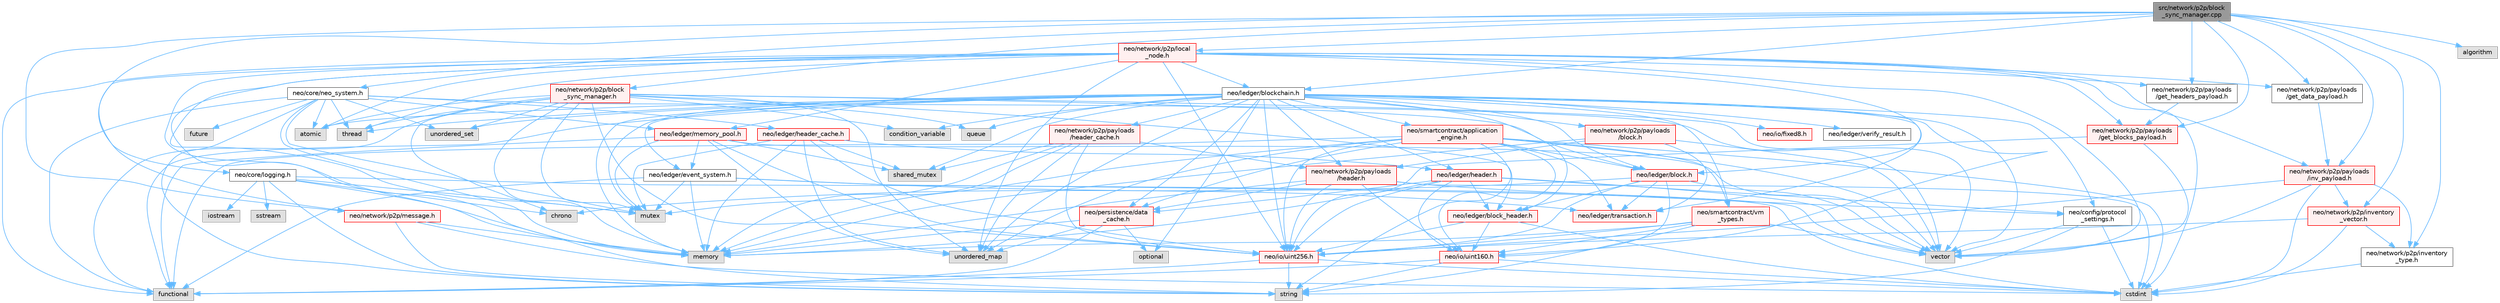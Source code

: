 digraph "src/network/p2p/block_sync_manager.cpp"
{
 // LATEX_PDF_SIZE
  bgcolor="transparent";
  edge [fontname=Helvetica,fontsize=10,labelfontname=Helvetica,labelfontsize=10];
  node [fontname=Helvetica,fontsize=10,shape=box,height=0.2,width=0.4];
  Node1 [id="Node000001",label="src/network/p2p/block\l_sync_manager.cpp",height=0.2,width=0.4,color="gray40", fillcolor="grey60", style="filled", fontcolor="black",tooltip=" "];
  Node1 -> Node2 [id="edge1_Node000001_Node000002",color="steelblue1",style="solid",tooltip=" "];
  Node2 [id="Node000002",label="neo/core/logging.h",height=0.2,width=0.4,color="grey40", fillcolor="white", style="filled",URL="$core_2logging_8h.html",tooltip=" "];
  Node2 -> Node3 [id="edge2_Node000002_Node000003",color="steelblue1",style="solid",tooltip=" "];
  Node3 [id="Node000003",label="chrono",height=0.2,width=0.4,color="grey60", fillcolor="#E0E0E0", style="filled",tooltip=" "];
  Node2 -> Node4 [id="edge3_Node000002_Node000004",color="steelblue1",style="solid",tooltip=" "];
  Node4 [id="Node000004",label="cstdint",height=0.2,width=0.4,color="grey60", fillcolor="#E0E0E0", style="filled",tooltip=" "];
  Node2 -> Node5 [id="edge4_Node000002_Node000005",color="steelblue1",style="solid",tooltip=" "];
  Node5 [id="Node000005",label="memory",height=0.2,width=0.4,color="grey60", fillcolor="#E0E0E0", style="filled",tooltip=" "];
  Node2 -> Node6 [id="edge5_Node000002_Node000006",color="steelblue1",style="solid",tooltip=" "];
  Node6 [id="Node000006",label="sstream",height=0.2,width=0.4,color="grey60", fillcolor="#E0E0E0", style="filled",tooltip=" "];
  Node2 -> Node7 [id="edge6_Node000002_Node000007",color="steelblue1",style="solid",tooltip=" "];
  Node7 [id="Node000007",label="string",height=0.2,width=0.4,color="grey60", fillcolor="#E0E0E0", style="filled",tooltip=" "];
  Node2 -> Node8 [id="edge7_Node000002_Node000008",color="steelblue1",style="solid",tooltip=" "];
  Node8 [id="Node000008",label="iostream",height=0.2,width=0.4,color="grey60", fillcolor="#E0E0E0", style="filled",tooltip=" "];
  Node2 -> Node9 [id="edge8_Node000002_Node000009",color="steelblue1",style="solid",tooltip=" "];
  Node9 [id="Node000009",label="mutex",height=0.2,width=0.4,color="grey60", fillcolor="#E0E0E0", style="filled",tooltip=" "];
  Node1 -> Node10 [id="edge9_Node000001_Node000010",color="steelblue1",style="solid",tooltip=" "];
  Node10 [id="Node000010",label="neo/core/neo_system.h",height=0.2,width=0.4,color="grey40", fillcolor="white", style="filled",URL="$core_2neo__system_8h.html",tooltip=" "];
  Node10 -> Node11 [id="edge10_Node000010_Node000011",color="steelblue1",style="solid",tooltip=" "];
  Node11 [id="Node000011",label="atomic",height=0.2,width=0.4,color="grey60", fillcolor="#E0E0E0", style="filled",tooltip=" "];
  Node10 -> Node12 [id="edge11_Node000010_Node000012",color="steelblue1",style="solid",tooltip=" "];
  Node12 [id="Node000012",label="functional",height=0.2,width=0.4,color="grey60", fillcolor="#E0E0E0", style="filled",tooltip=" "];
  Node10 -> Node13 [id="edge12_Node000010_Node000013",color="steelblue1",style="solid",tooltip=" "];
  Node13 [id="Node000013",label="future",height=0.2,width=0.4,color="grey60", fillcolor="#E0E0E0", style="filled",tooltip=" "];
  Node10 -> Node5 [id="edge13_Node000010_Node000005",color="steelblue1",style="solid",tooltip=" "];
  Node10 -> Node9 [id="edge14_Node000010_Node000009",color="steelblue1",style="solid",tooltip=" "];
  Node10 -> Node7 [id="edge15_Node000010_Node000007",color="steelblue1",style="solid",tooltip=" "];
  Node10 -> Node14 [id="edge16_Node000010_Node000014",color="steelblue1",style="solid",tooltip=" "];
  Node14 [id="Node000014",label="thread",height=0.2,width=0.4,color="grey60", fillcolor="#E0E0E0", style="filled",tooltip=" "];
  Node10 -> Node15 [id="edge17_Node000010_Node000015",color="steelblue1",style="solid",tooltip=" "];
  Node15 [id="Node000015",label="unordered_set",height=0.2,width=0.4,color="grey60", fillcolor="#E0E0E0", style="filled",tooltip=" "];
  Node10 -> Node16 [id="edge18_Node000010_Node000016",color="steelblue1",style="solid",tooltip=" "];
  Node16 [id="Node000016",label="vector",height=0.2,width=0.4,color="grey60", fillcolor="#E0E0E0", style="filled",tooltip=" "];
  Node10 -> Node17 [id="edge19_Node000010_Node000017",color="steelblue1",style="solid",tooltip=" "];
  Node17 [id="Node000017",label="neo/ledger/header_cache.h",height=0.2,width=0.4,color="red", fillcolor="#FFF0F0", style="filled",URL="$ledger_2header__cache_8h.html",tooltip=" "];
  Node17 -> Node18 [id="edge20_Node000017_Node000018",color="steelblue1",style="solid",tooltip=" "];
  Node18 [id="Node000018",label="neo/io/uint256.h",height=0.2,width=0.4,color="red", fillcolor="#FFF0F0", style="filled",URL="$uint256_8h.html",tooltip=" "];
  Node18 -> Node4 [id="edge21_Node000018_Node000004",color="steelblue1",style="solid",tooltip=" "];
  Node18 -> Node12 [id="edge22_Node000018_Node000012",color="steelblue1",style="solid",tooltip=" "];
  Node18 -> Node7 [id="edge23_Node000018_Node000007",color="steelblue1",style="solid",tooltip=" "];
  Node17 -> Node26 [id="edge24_Node000017_Node000026",color="steelblue1",style="solid",tooltip=" "];
  Node26 [id="Node000026",label="neo/ledger/header.h",height=0.2,width=0.4,color="red", fillcolor="#FFF0F0", style="filled",URL="$ledger_2header_8h.html",tooltip=" "];
  Node26 -> Node27 [id="edge25_Node000026_Node000027",color="steelblue1",style="solid",tooltip=" "];
  Node27 [id="Node000027",label="neo/config/protocol\l_settings.h",height=0.2,width=0.4,color="grey40", fillcolor="white", style="filled",URL="$config_2protocol__settings_8h.html",tooltip=" "];
  Node27 -> Node4 [id="edge26_Node000027_Node000004",color="steelblue1",style="solid",tooltip=" "];
  Node27 -> Node7 [id="edge27_Node000027_Node000007",color="steelblue1",style="solid",tooltip=" "];
  Node27 -> Node16 [id="edge28_Node000027_Node000016",color="steelblue1",style="solid",tooltip=" "];
  Node26 -> Node28 [id="edge29_Node000026_Node000028",color="steelblue1",style="solid",tooltip=" "];
  Node28 [id="Node000028",label="neo/io/uint160.h",height=0.2,width=0.4,color="red", fillcolor="#FFF0F0", style="filled",URL="$uint160_8h.html",tooltip=" "];
  Node28 -> Node4 [id="edge30_Node000028_Node000004",color="steelblue1",style="solid",tooltip=" "];
  Node28 -> Node12 [id="edge31_Node000028_Node000012",color="steelblue1",style="solid",tooltip=" "];
  Node28 -> Node7 [id="edge32_Node000028_Node000007",color="steelblue1",style="solid",tooltip=" "];
  Node26 -> Node18 [id="edge33_Node000026_Node000018",color="steelblue1",style="solid",tooltip=" "];
  Node26 -> Node29 [id="edge34_Node000026_Node000029",color="steelblue1",style="solid",tooltip=" "];
  Node29 [id="Node000029",label="neo/ledger/block_header.h",height=0.2,width=0.4,color="red", fillcolor="#FFF0F0", style="filled",URL="$block__header_8h.html",tooltip=" "];
  Node29 -> Node28 [id="edge35_Node000029_Node000028",color="steelblue1",style="solid",tooltip=" "];
  Node29 -> Node18 [id="edge36_Node000029_Node000018",color="steelblue1",style="solid",tooltip=" "];
  Node29 -> Node4 [id="edge37_Node000029_Node000004",color="steelblue1",style="solid",tooltip=" "];
  Node26 -> Node62 [id="edge38_Node000026_Node000062",color="steelblue1",style="solid",tooltip=" "];
  Node62 [id="Node000062",label="neo/persistence/data\l_cache.h",height=0.2,width=0.4,color="red", fillcolor="#FFF0F0", style="filled",URL="$data__cache_8h.html",tooltip=" "];
  Node62 -> Node12 [id="edge39_Node000062_Node000012",color="steelblue1",style="solid",tooltip=" "];
  Node62 -> Node5 [id="edge40_Node000062_Node000005",color="steelblue1",style="solid",tooltip=" "];
  Node62 -> Node64 [id="edge41_Node000062_Node000064",color="steelblue1",style="solid",tooltip=" "];
  Node64 [id="Node000064",label="optional",height=0.2,width=0.4,color="grey60", fillcolor="#E0E0E0", style="filled",tooltip=" "];
  Node62 -> Node48 [id="edge42_Node000062_Node000048",color="steelblue1",style="solid",tooltip=" "];
  Node48 [id="Node000048",label="unordered_map",height=0.2,width=0.4,color="grey60", fillcolor="#E0E0E0", style="filled",tooltip=" "];
  Node26 -> Node5 [id="edge43_Node000026_Node000005",color="steelblue1",style="solid",tooltip=" "];
  Node26 -> Node16 [id="edge44_Node000026_Node000016",color="steelblue1",style="solid",tooltip=" "];
  Node17 -> Node5 [id="edge45_Node000017_Node000005",color="steelblue1",style="solid",tooltip=" "];
  Node17 -> Node9 [id="edge46_Node000017_Node000009",color="steelblue1",style="solid",tooltip=" "];
  Node17 -> Node72 [id="edge47_Node000017_Node000072",color="steelblue1",style="solid",tooltip=" "];
  Node72 [id="Node000072",label="shared_mutex",height=0.2,width=0.4,color="grey60", fillcolor="#E0E0E0", style="filled",tooltip=" "];
  Node17 -> Node48 [id="edge48_Node000017_Node000048",color="steelblue1",style="solid",tooltip=" "];
  Node10 -> Node76 [id="edge49_Node000010_Node000076",color="steelblue1",style="solid",tooltip=" "];
  Node76 [id="Node000076",label="neo/ledger/memory_pool.h",height=0.2,width=0.4,color="red", fillcolor="#FFF0F0", style="filled",URL="$ledger_2memory__pool_8h.html",tooltip=" "];
  Node76 -> Node18 [id="edge50_Node000076_Node000018",color="steelblue1",style="solid",tooltip=" "];
  Node76 -> Node77 [id="edge51_Node000076_Node000077",color="steelblue1",style="solid",tooltip=" "];
  Node77 [id="Node000077",label="neo/ledger/event_system.h",height=0.2,width=0.4,color="grey40", fillcolor="white", style="filled",URL="$event__system_8h.html",tooltip=" "];
  Node77 -> Node12 [id="edge52_Node000077_Node000012",color="steelblue1",style="solid",tooltip=" "];
  Node77 -> Node5 [id="edge53_Node000077_Node000005",color="steelblue1",style="solid",tooltip=" "];
  Node77 -> Node9 [id="edge54_Node000077_Node000009",color="steelblue1",style="solid",tooltip=" "];
  Node77 -> Node16 [id="edge55_Node000077_Node000016",color="steelblue1",style="solid",tooltip=" "];
  Node77 -> Node78 [id="edge56_Node000077_Node000078",color="steelblue1",style="solid",tooltip=" "];
  Node78 [id="Node000078",label="neo/ledger/transaction.h",height=0.2,width=0.4,color="red", fillcolor="#FFF0F0", style="filled",URL="$ledger_2transaction_8h.html",tooltip=" "];
  Node76 -> Node12 [id="edge57_Node000076_Node000012",color="steelblue1",style="solid",tooltip=" "];
  Node76 -> Node9 [id="edge58_Node000076_Node000009",color="steelblue1",style="solid",tooltip=" "];
  Node76 -> Node72 [id="edge59_Node000076_Node000072",color="steelblue1",style="solid",tooltip=" "];
  Node76 -> Node48 [id="edge60_Node000076_Node000048",color="steelblue1",style="solid",tooltip=" "];
  Node76 -> Node16 [id="edge61_Node000076_Node000016",color="steelblue1",style="solid",tooltip=" "];
  Node1 -> Node93 [id="edge62_Node000001_Node000093",color="steelblue1",style="solid",tooltip=" "];
  Node93 [id="Node000093",label="neo/ledger/blockchain.h",height=0.2,width=0.4,color="grey40", fillcolor="white", style="filled",URL="$blockchain_8h.html",tooltip=" "];
  Node93 -> Node94 [id="edge63_Node000093_Node000094",color="steelblue1",style="solid",tooltip=" "];
  Node94 [id="Node000094",label="neo/ledger/block.h",height=0.2,width=0.4,color="red", fillcolor="#FFF0F0", style="filled",URL="$ledger_2block_8h.html",tooltip=" "];
  Node94 -> Node28 [id="edge64_Node000094_Node000028",color="steelblue1",style="solid",tooltip=" "];
  Node94 -> Node18 [id="edge65_Node000094_Node000018",color="steelblue1",style="solid",tooltip=" "];
  Node94 -> Node29 [id="edge66_Node000094_Node000029",color="steelblue1",style="solid",tooltip=" "];
  Node94 -> Node78 [id="edge67_Node000094_Node000078",color="steelblue1",style="solid",tooltip=" "];
  Node94 -> Node3 [id="edge68_Node000094_Node000003",color="steelblue1",style="solid",tooltip=" "];
  Node94 -> Node16 [id="edge69_Node000094_Node000016",color="steelblue1",style="solid",tooltip=" "];
  Node93 -> Node29 [id="edge70_Node000093_Node000029",color="steelblue1",style="solid",tooltip=" "];
  Node93 -> Node77 [id="edge71_Node000093_Node000077",color="steelblue1",style="solid",tooltip=" "];
  Node93 -> Node26 [id="edge72_Node000093_Node000026",color="steelblue1",style="solid",tooltip=" "];
  Node93 -> Node78 [id="edge73_Node000093_Node000078",color="steelblue1",style="solid",tooltip=" "];
  Node93 -> Node95 [id="edge74_Node000093_Node000095",color="steelblue1",style="solid",tooltip=" "];
  Node95 [id="Node000095",label="neo/network/p2p/payloads\l/block.h",height=0.2,width=0.4,color="red", fillcolor="#FFF0F0", style="filled",URL="$network_2p2p_2payloads_2block_8h.html",tooltip=" "];
  Node95 -> Node78 [id="edge75_Node000095_Node000078",color="steelblue1",style="solid",tooltip=" "];
  Node95 -> Node96 [id="edge76_Node000095_Node000096",color="steelblue1",style="solid",tooltip=" "];
  Node96 [id="Node000096",label="neo/network/p2p/payloads\l/header.h",height=0.2,width=0.4,color="red", fillcolor="#FFF0F0", style="filled",URL="$network_2p2p_2payloads_2header_8h.html",tooltip=" "];
  Node96 -> Node27 [id="edge77_Node000096_Node000027",color="steelblue1",style="solid",tooltip=" "];
  Node96 -> Node28 [id="edge78_Node000096_Node000028",color="steelblue1",style="solid",tooltip=" "];
  Node96 -> Node18 [id="edge79_Node000096_Node000018",color="steelblue1",style="solid",tooltip=" "];
  Node96 -> Node62 [id="edge80_Node000096_Node000062",color="steelblue1",style="solid",tooltip=" "];
  Node96 -> Node4 [id="edge81_Node000096_Node000004",color="steelblue1",style="solid",tooltip=" "];
  Node96 -> Node5 [id="edge82_Node000096_Node000005",color="steelblue1",style="solid",tooltip=" "];
  Node95 -> Node5 [id="edge83_Node000095_Node000005",color="steelblue1",style="solid",tooltip=" "];
  Node95 -> Node16 [id="edge84_Node000095_Node000016",color="steelblue1",style="solid",tooltip=" "];
  Node93 -> Node96 [id="edge85_Node000093_Node000096",color="steelblue1",style="solid",tooltip=" "];
  Node93 -> Node97 [id="edge86_Node000093_Node000097",color="steelblue1",style="solid",tooltip=" "];
  Node97 [id="Node000097",label="neo/network/p2p/payloads\l/header_cache.h",height=0.2,width=0.4,color="red", fillcolor="#FFF0F0", style="filled",URL="$network_2p2p_2payloads_2header__cache_8h.html",tooltip=" "];
  Node97 -> Node18 [id="edge87_Node000097_Node000018",color="steelblue1",style="solid",tooltip=" "];
  Node97 -> Node96 [id="edge88_Node000097_Node000096",color="steelblue1",style="solid",tooltip=" "];
  Node97 -> Node5 [id="edge89_Node000097_Node000005",color="steelblue1",style="solid",tooltip=" "];
  Node97 -> Node9 [id="edge90_Node000097_Node000009",color="steelblue1",style="solid",tooltip=" "];
  Node97 -> Node72 [id="edge91_Node000097_Node000072",color="steelblue1",style="solid",tooltip=" "];
  Node97 -> Node48 [id="edge92_Node000097_Node000048",color="steelblue1",style="solid",tooltip=" "];
  Node93 -> Node27 [id="edge93_Node000093_Node000027",color="steelblue1",style="solid",tooltip=" "];
  Node93 -> Node31 [id="edge94_Node000093_Node000031",color="steelblue1",style="solid",tooltip=" "];
  Node31 [id="Node000031",label="neo/io/fixed8.h",height=0.2,width=0.4,color="red", fillcolor="#FFF0F0", style="filled",URL="$io_2fixed8_8h.html",tooltip=" "];
  Node93 -> Node28 [id="edge95_Node000093_Node000028",color="steelblue1",style="solid",tooltip=" "];
  Node93 -> Node18 [id="edge96_Node000093_Node000018",color="steelblue1",style="solid",tooltip=" "];
  Node93 -> Node98 [id="edge97_Node000093_Node000098",color="steelblue1",style="solid",tooltip=" "];
  Node98 [id="Node000098",label="neo/ledger/verify_result.h",height=0.2,width=0.4,color="grey40", fillcolor="white", style="filled",URL="$verify__result_8h.html",tooltip=" "];
  Node93 -> Node62 [id="edge98_Node000093_Node000062",color="steelblue1",style="solid",tooltip=" "];
  Node93 -> Node99 [id="edge99_Node000093_Node000099",color="steelblue1",style="solid",tooltip=" "];
  Node99 [id="Node000099",label="neo/smartcontract/application\l_engine.h",height=0.2,width=0.4,color="red", fillcolor="#FFF0F0", style="filled",URL="$application__engine_8h.html",tooltip=" "];
  Node99 -> Node28 [id="edge100_Node000099_Node000028",color="steelblue1",style="solid",tooltip=" "];
  Node99 -> Node18 [id="edge101_Node000099_Node000018",color="steelblue1",style="solid",tooltip=" "];
  Node99 -> Node94 [id="edge102_Node000099_Node000094",color="steelblue1",style="solid",tooltip=" "];
  Node99 -> Node78 [id="edge103_Node000099_Node000078",color="steelblue1",style="solid",tooltip=" "];
  Node99 -> Node62 [id="edge104_Node000099_Node000062",color="steelblue1",style="solid",tooltip=" "];
  Node99 -> Node119 [id="edge105_Node000099_Node000119",color="steelblue1",style="solid",tooltip=" "];
  Node119 [id="Node000119",label="neo/smartcontract/vm\l_types.h",height=0.2,width=0.4,color="red", fillcolor="#FFF0F0", style="filled",URL="$vm__types_8h.html",tooltip=" "];
  Node119 -> Node28 [id="edge106_Node000119_Node000028",color="steelblue1",style="solid",tooltip=" "];
  Node119 -> Node18 [id="edge107_Node000119_Node000018",color="steelblue1",style="solid",tooltip=" "];
  Node119 -> Node5 [id="edge108_Node000119_Node000005",color="steelblue1",style="solid",tooltip=" "];
  Node119 -> Node7 [id="edge109_Node000119_Node000007",color="steelblue1",style="solid",tooltip=" "];
  Node119 -> Node16 [id="edge110_Node000119_Node000016",color="steelblue1",style="solid",tooltip=" "];
  Node99 -> Node4 [id="edge111_Node000099_Node000004",color="steelblue1",style="solid",tooltip=" "];
  Node99 -> Node12 [id="edge112_Node000099_Node000012",color="steelblue1",style="solid",tooltip=" "];
  Node99 -> Node5 [id="edge113_Node000099_Node000005",color="steelblue1",style="solid",tooltip=" "];
  Node99 -> Node7 [id="edge114_Node000099_Node000007",color="steelblue1",style="solid",tooltip=" "];
  Node99 -> Node48 [id="edge115_Node000099_Node000048",color="steelblue1",style="solid",tooltip=" "];
  Node99 -> Node16 [id="edge116_Node000099_Node000016",color="steelblue1",style="solid",tooltip=" "];
  Node93 -> Node119 [id="edge117_Node000093_Node000119",color="steelblue1",style="solid",tooltip=" "];
  Node93 -> Node11 [id="edge118_Node000093_Node000011",color="steelblue1",style="solid",tooltip=" "];
  Node93 -> Node120 [id="edge119_Node000093_Node000120",color="steelblue1",style="solid",tooltip=" "];
  Node120 [id="Node000120",label="condition_variable",height=0.2,width=0.4,color="grey60", fillcolor="#E0E0E0", style="filled",tooltip=" "];
  Node93 -> Node12 [id="edge120_Node000093_Node000012",color="steelblue1",style="solid",tooltip=" "];
  Node93 -> Node5 [id="edge121_Node000093_Node000005",color="steelblue1",style="solid",tooltip=" "];
  Node93 -> Node9 [id="edge122_Node000093_Node000009",color="steelblue1",style="solid",tooltip=" "];
  Node93 -> Node64 [id="edge123_Node000093_Node000064",color="steelblue1",style="solid",tooltip=" "];
  Node93 -> Node121 [id="edge124_Node000093_Node000121",color="steelblue1",style="solid",tooltip=" "];
  Node121 [id="Node000121",label="queue",height=0.2,width=0.4,color="grey60", fillcolor="#E0E0E0", style="filled",tooltip=" "];
  Node93 -> Node72 [id="edge125_Node000093_Node000072",color="steelblue1",style="solid",tooltip=" "];
  Node93 -> Node14 [id="edge126_Node000093_Node000014",color="steelblue1",style="solid",tooltip=" "];
  Node93 -> Node48 [id="edge127_Node000093_Node000048",color="steelblue1",style="solid",tooltip=" "];
  Node93 -> Node15 [id="edge128_Node000093_Node000015",color="steelblue1",style="solid",tooltip=" "];
  Node93 -> Node16 [id="edge129_Node000093_Node000016",color="steelblue1",style="solid",tooltip=" "];
  Node1 -> Node122 [id="edge130_Node000001_Node000122",color="steelblue1",style="solid",tooltip=" "];
  Node122 [id="Node000122",label="neo/network/p2p/block\l_sync_manager.h",height=0.2,width=0.4,color="red", fillcolor="#FFF0F0", style="filled",URL="$block__sync__manager_8h.html",tooltip=" "];
  Node122 -> Node18 [id="edge131_Node000122_Node000018",color="steelblue1",style="solid",tooltip=" "];
  Node122 -> Node94 [id="edge132_Node000122_Node000094",color="steelblue1",style="solid",tooltip=" "];
  Node122 -> Node29 [id="edge133_Node000122_Node000029",color="steelblue1",style="solid",tooltip=" "];
  Node122 -> Node11 [id="edge134_Node000122_Node000011",color="steelblue1",style="solid",tooltip=" "];
  Node122 -> Node3 [id="edge135_Node000122_Node000003",color="steelblue1",style="solid",tooltip=" "];
  Node122 -> Node120 [id="edge136_Node000122_Node000120",color="steelblue1",style="solid",tooltip=" "];
  Node122 -> Node12 [id="edge137_Node000122_Node000012",color="steelblue1",style="solid",tooltip=" "];
  Node122 -> Node5 [id="edge138_Node000122_Node000005",color="steelblue1",style="solid",tooltip=" "];
  Node122 -> Node9 [id="edge139_Node000122_Node000009",color="steelblue1",style="solid",tooltip=" "];
  Node122 -> Node121 [id="edge140_Node000122_Node000121",color="steelblue1",style="solid",tooltip=" "];
  Node122 -> Node14 [id="edge141_Node000122_Node000014",color="steelblue1",style="solid",tooltip=" "];
  Node122 -> Node48 [id="edge142_Node000122_Node000048",color="steelblue1",style="solid",tooltip=" "];
  Node122 -> Node15 [id="edge143_Node000122_Node000015",color="steelblue1",style="solid",tooltip=" "];
  Node122 -> Node16 [id="edge144_Node000122_Node000016",color="steelblue1",style="solid",tooltip=" "];
  Node1 -> Node89 [id="edge145_Node000001_Node000089",color="steelblue1",style="solid",tooltip=" "];
  Node89 [id="Node000089",label="neo/network/p2p/inventory\l_type.h",height=0.2,width=0.4,color="grey40", fillcolor="white", style="filled",URL="$p2p_2inventory__type_8h.html",tooltip=" "];
  Node89 -> Node4 [id="edge146_Node000089_Node000004",color="steelblue1",style="solid",tooltip=" "];
  Node1 -> Node139 [id="edge147_Node000001_Node000139",color="steelblue1",style="solid",tooltip=" "];
  Node139 [id="Node000139",label="neo/network/p2p/inventory\l_vector.h",height=0.2,width=0.4,color="red", fillcolor="#FFF0F0", style="filled",URL="$p2p_2inventory__vector_8h.html",tooltip=" "];
  Node139 -> Node18 [id="edge148_Node000139_Node000018",color="steelblue1",style="solid",tooltip=" "];
  Node139 -> Node89 [id="edge149_Node000139_Node000089",color="steelblue1",style="solid",tooltip=" "];
  Node139 -> Node4 [id="edge150_Node000139_Node000004",color="steelblue1",style="solid",tooltip=" "];
  Node1 -> Node146 [id="edge151_Node000001_Node000146",color="steelblue1",style="solid",tooltip=" "];
  Node146 [id="Node000146",label="neo/network/p2p/local\l_node.h",height=0.2,width=0.4,color="red", fillcolor="#FFF0F0", style="filled",URL="$local__node_8h.html",tooltip=" "];
  Node146 -> Node18 [id="edge152_Node000146_Node000018",color="steelblue1",style="solid",tooltip=" "];
  Node146 -> Node94 [id="edge153_Node000146_Node000094",color="steelblue1",style="solid",tooltip=" "];
  Node146 -> Node93 [id="edge154_Node000146_Node000093",color="steelblue1",style="solid",tooltip=" "];
  Node146 -> Node76 [id="edge155_Node000146_Node000076",color="steelblue1",style="solid",tooltip=" "];
  Node146 -> Node127 [id="edge156_Node000146_Node000127",color="steelblue1",style="solid",tooltip=" "];
  Node127 [id="Node000127",label="neo/network/p2p/message.h",height=0.2,width=0.4,color="red", fillcolor="#FFF0F0", style="filled",URL="$message_8h.html",tooltip=" "];
  Node127 -> Node4 [id="edge157_Node000127_Node000004",color="steelblue1",style="solid",tooltip=" "];
  Node127 -> Node5 [id="edge158_Node000127_Node000005",color="steelblue1",style="solid",tooltip=" "];
  Node127 -> Node7 [id="edge159_Node000127_Node000007",color="steelblue1",style="solid",tooltip=" "];
  Node146 -> Node136 [id="edge160_Node000146_Node000136",color="steelblue1",style="solid",tooltip=" "];
  Node136 [id="Node000136",label="neo/network/p2p/payloads\l/get_blocks_payload.h",height=0.2,width=0.4,color="red", fillcolor="#FFF0F0", style="filled",URL="$get__blocks__payload_8h.html",tooltip=" "];
  Node136 -> Node18 [id="edge161_Node000136_Node000018",color="steelblue1",style="solid",tooltip=" "];
  Node136 -> Node16 [id="edge162_Node000136_Node000016",color="steelblue1",style="solid",tooltip=" "];
  Node146 -> Node137 [id="edge163_Node000146_Node000137",color="steelblue1",style="solid",tooltip=" "];
  Node137 [id="Node000137",label="neo/network/p2p/payloads\l/get_data_payload.h",height=0.2,width=0.4,color="grey40", fillcolor="white", style="filled",URL="$get__data__payload_8h.html",tooltip=" "];
  Node137 -> Node138 [id="edge164_Node000137_Node000138",color="steelblue1",style="solid",tooltip=" "];
  Node138 [id="Node000138",label="neo/network/p2p/payloads\l/inv_payload.h",height=0.2,width=0.4,color="red", fillcolor="#FFF0F0", style="filled",URL="$inv__payload_8h.html",tooltip=" "];
  Node138 -> Node18 [id="edge165_Node000138_Node000018",color="steelblue1",style="solid",tooltip=" "];
  Node138 -> Node89 [id="edge166_Node000138_Node000089",color="steelblue1",style="solid",tooltip=" "];
  Node138 -> Node139 [id="edge167_Node000138_Node000139",color="steelblue1",style="solid",tooltip=" "];
  Node138 -> Node4 [id="edge168_Node000138_Node000004",color="steelblue1",style="solid",tooltip=" "];
  Node138 -> Node16 [id="edge169_Node000138_Node000016",color="steelblue1",style="solid",tooltip=" "];
  Node146 -> Node140 [id="edge170_Node000146_Node000140",color="steelblue1",style="solid",tooltip=" "];
  Node140 [id="Node000140",label="neo/network/p2p/payloads\l/get_headers_payload.h",height=0.2,width=0.4,color="grey40", fillcolor="white", style="filled",URL="$get__headers__payload_8h.html",tooltip=" "];
  Node140 -> Node136 [id="edge171_Node000140_Node000136",color="steelblue1",style="solid",tooltip=" "];
  Node146 -> Node138 [id="edge172_Node000146_Node000138",color="steelblue1",style="solid",tooltip=" "];
  Node146 -> Node11 [id="edge173_Node000146_Node000011",color="steelblue1",style="solid",tooltip=" "];
  Node146 -> Node4 [id="edge174_Node000146_Node000004",color="steelblue1",style="solid",tooltip=" "];
  Node146 -> Node12 [id="edge175_Node000146_Node000012",color="steelblue1",style="solid",tooltip=" "];
  Node146 -> Node5 [id="edge176_Node000146_Node000005",color="steelblue1",style="solid",tooltip=" "];
  Node146 -> Node9 [id="edge177_Node000146_Node000009",color="steelblue1",style="solid",tooltip=" "];
  Node146 -> Node7 [id="edge178_Node000146_Node000007",color="steelblue1",style="solid",tooltip=" "];
  Node146 -> Node14 [id="edge179_Node000146_Node000014",color="steelblue1",style="solid",tooltip=" "];
  Node146 -> Node48 [id="edge180_Node000146_Node000048",color="steelblue1",style="solid",tooltip=" "];
  Node146 -> Node16 [id="edge181_Node000146_Node000016",color="steelblue1",style="solid",tooltip=" "];
  Node1 -> Node127 [id="edge182_Node000001_Node000127",color="steelblue1",style="solid",tooltip=" "];
  Node1 -> Node136 [id="edge183_Node000001_Node000136",color="steelblue1",style="solid",tooltip=" "];
  Node1 -> Node137 [id="edge184_Node000001_Node000137",color="steelblue1",style="solid",tooltip=" "];
  Node1 -> Node140 [id="edge185_Node000001_Node000140",color="steelblue1",style="solid",tooltip=" "];
  Node1 -> Node138 [id="edge186_Node000001_Node000138",color="steelblue1",style="solid",tooltip=" "];
  Node1 -> Node39 [id="edge187_Node000001_Node000039",color="steelblue1",style="solid",tooltip=" "];
  Node39 [id="Node000039",label="algorithm",height=0.2,width=0.4,color="grey60", fillcolor="#E0E0E0", style="filled",tooltip=" "];
}

